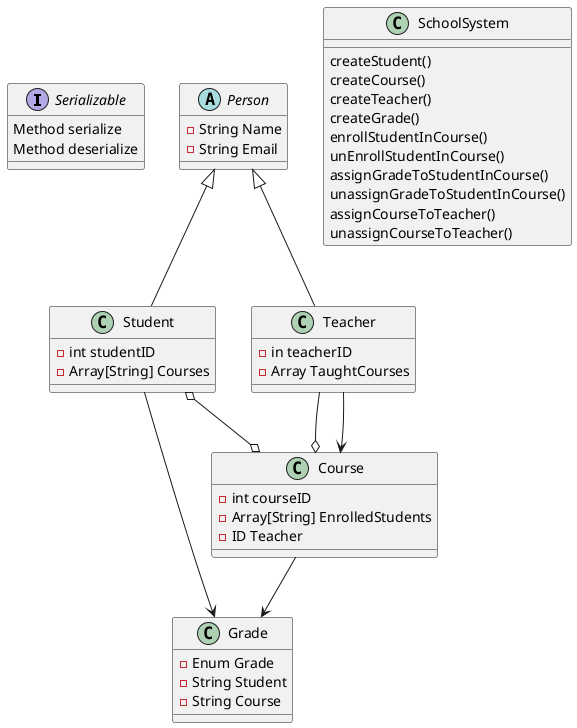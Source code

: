 @startuml
'https://plantuml.com/class-diagram

interface Serializable {
Method serialize
Method deserialize
}

abstract class Person {
- String Name
- String Email
}

class SchoolSystem {
createStudent()
createCourse()
createTeacher()
createGrade()
enrollStudentInCourse()
unEnrollStudentInCourse()
assignGradeToStudentInCourse()
unassignGradeToStudentInCourse()
assignCourseToTeacher()
unassignCourseToTeacher()
}

class Student {
- int studentID
- Array[String] Courses
}

class Teacher {
- in teacherID
- Array TaughtCourses
}

class Grade {
- Enum Grade
- String Student
- String Course
}

class Course {
- int courseID
- Array[String] EnrolledStudents
- ID Teacher
}

Person <|-- Teacher
Person <|-- Student
Teacher --o Course
Student o--o Course
Course --> Grade
Student --> Grade
Teacher --> Course
@enduml